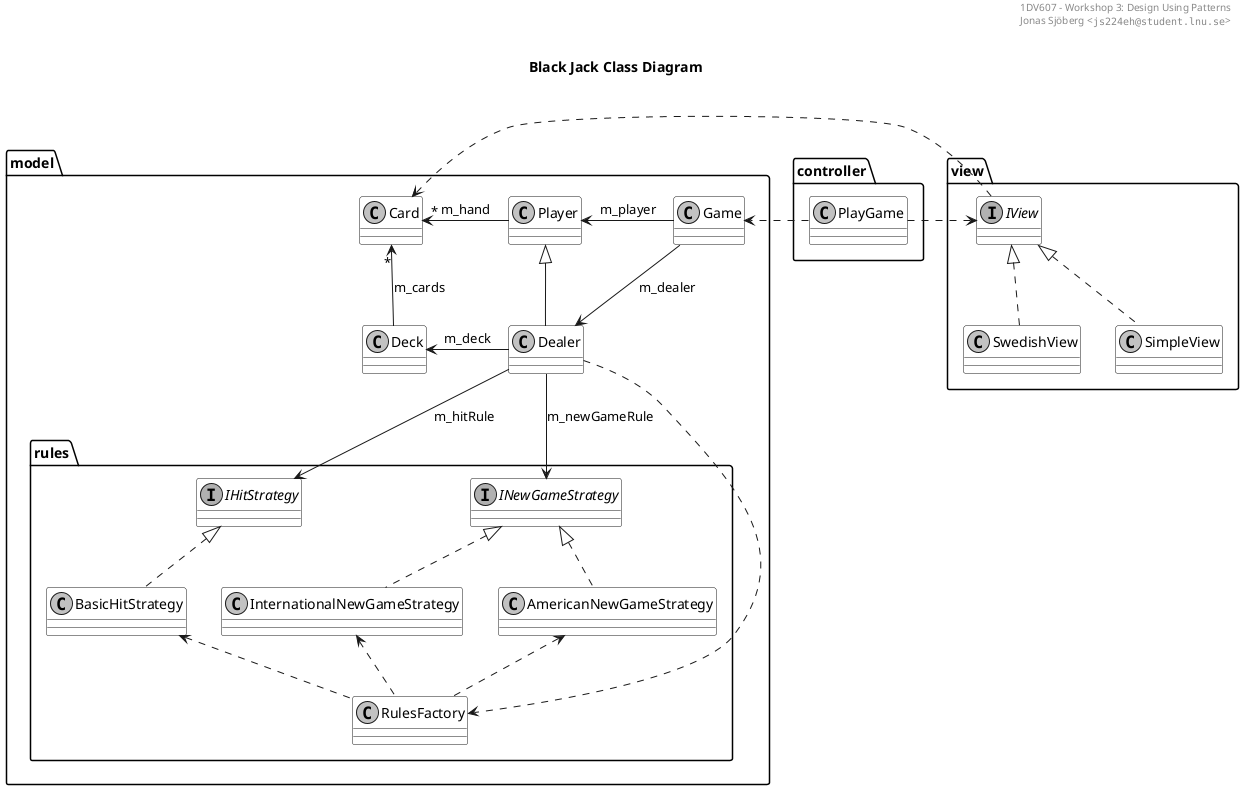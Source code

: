 ' ~~~~~~~~~~~~~~~~~~~~~~~~~~~~~~~~~~~~~~~~~~~~~~~~~~~~~~
' 1DV607 -- Object-Oriented Design and Analysis with UML
' Workshop 3: Design Using Patterns
' ~~~~~~~~~~~~~~~~~~~~~~~~~~~~~~~~~~~~~~~~~~~~~~~~~~~~~~
' Created by Jonas Sjöberg (js224eh) on 2017-10-27.
' Linnaeus University
' ""js224eh@student.lnu.se""
' ""http://www.jonasjberg.com""
' ""https://github.com/jonasjberg""

@startuml
' ______________________________________________________________________________
' ____ CONFIGURATION OPTIONS ___________________________________________________
' debug flag creates a 'svek.dot' and 'svek.svg' file in ~/
' !pragma svek_trace on
' allow_mixing

skinparam {
    monochrome true
    'backgroundColor transparent
    classBackgroundColor transparent
'    style strictuml
}

' ______________________________________________________________________________
' ____ CLASS DIAGRAM ___________________________________________________________

header
1DV607 - Workshop 3: Design Using Patterns
Jonas Sjöberg <""js224eh@student.lnu.se"">
end header

title \nBlack Jack Class Diagram\n

package controller {
    class PlayGame
}

package view {
    interface IView

    class SimpleView
    class SwedishView

    IView <|.. SimpleView
    IView <|.. SwedishView
}

package model {
    together {
        class Game

        class Player
        class Dealer

        class Card
        class Deck
    }

    Card "*" <- Player : m_hand
    Player <- Game : m_player
    Game --> Dealer : m_dealer

    Card "*" <-- Deck : m_cards
    Dealer -> Deck : m_deck
    Dealer --|> Player

    package rules {
        interface IHitStrategy
        class BasicHitStrategy

        IHitStrategy <|.. BasicHitStrategy

        interface INewGameStrategy
        class AmericanNewGameStrategy
        class InternationalNewGameStrategy

        INewGameStrategy <|.. AmericanNewGameStrategy
        INewGameStrategy <|.. InternationalNewGameStrategy

        class RulesFactory
        BasicHitStrategy <.. RulesFactory
        AmericanNewGameStrategy <.. RulesFactory
        InternationalNewGameStrategy <.. RulesFactory

    }

    Dealer --> IHitStrategy : m_hitRule
    Dealer --> INewGameStrategy : m_newGameRule
    Dealer ..> RulesFactory
}

PlayGame .> Game
IView <. PlayGame
Card <. IView


@enduml

